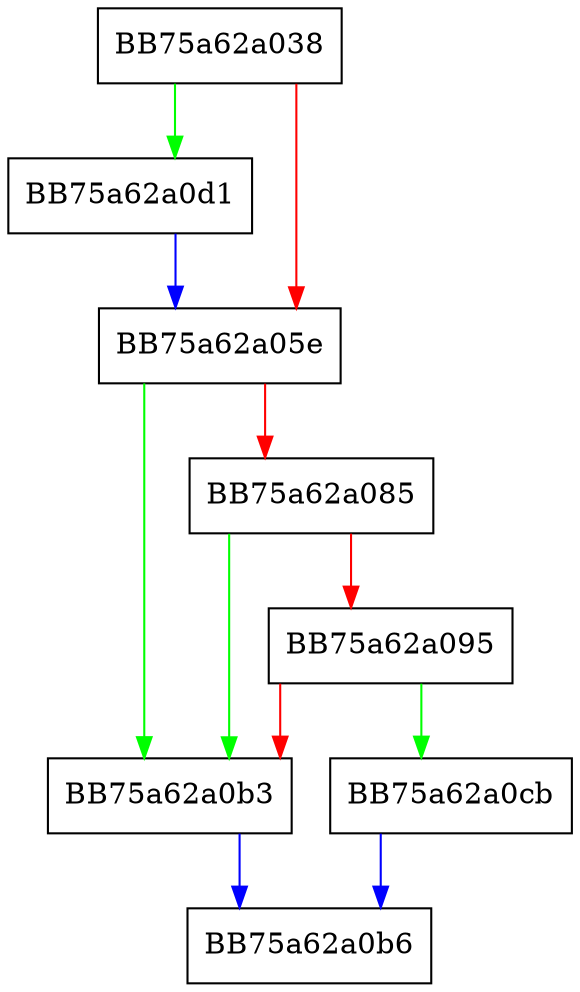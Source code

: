 digraph GetIATZone {
  node [shape="box"];
  graph [splines=ortho];
  BB75a62a038 -> BB75a62a0d1 [color="green"];
  BB75a62a038 -> BB75a62a05e [color="red"];
  BB75a62a05e -> BB75a62a0b3 [color="green"];
  BB75a62a05e -> BB75a62a085 [color="red"];
  BB75a62a085 -> BB75a62a0b3 [color="green"];
  BB75a62a085 -> BB75a62a095 [color="red"];
  BB75a62a095 -> BB75a62a0cb [color="green"];
  BB75a62a095 -> BB75a62a0b3 [color="red"];
  BB75a62a0b3 -> BB75a62a0b6 [color="blue"];
  BB75a62a0cb -> BB75a62a0b6 [color="blue"];
  BB75a62a0d1 -> BB75a62a05e [color="blue"];
}